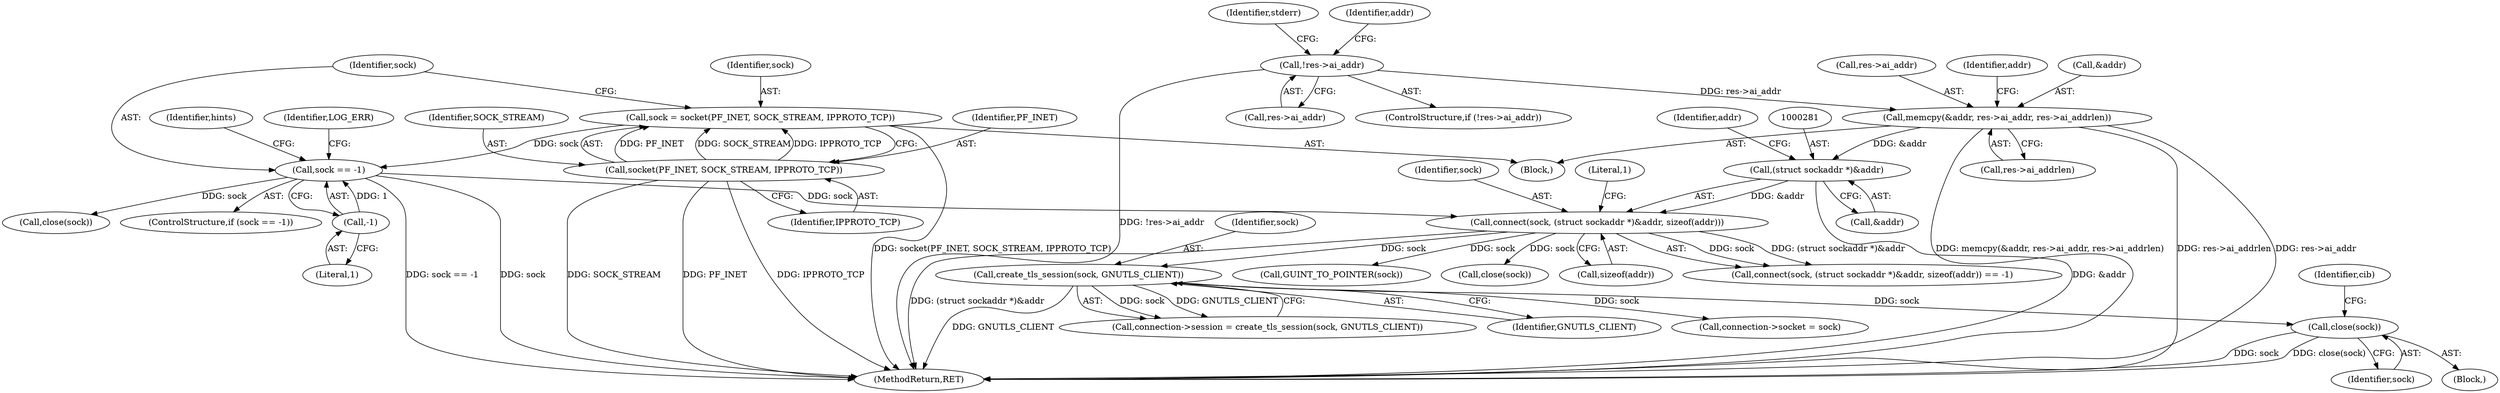 digraph "0_pacemaker_564f7cc2a51dcd2f28ab12a13394f31be5aa3c93_10@API" {
"1000331" [label="(Call,close(sock))"];
"1000314" [label="(Call,create_tls_session(sock, GNUTLS_CLIENT))"];
"1000278" [label="(Call,connect(sock, (struct sockaddr *)&addr, sizeof(addr)))"];
"1000158" [label="(Call,sock == -1)"];
"1000151" [label="(Call,sock = socket(PF_INET, SOCK_STREAM, IPPROTO_TCP))"];
"1000153" [label="(Call,socket(PF_INET, SOCK_STREAM, IPPROTO_TCP))"];
"1000160" [label="(Call,-1)"];
"1000280" [label="(Call,(struct sockaddr *)&addr)"];
"1000259" [label="(Call,memcpy(&addr, res->ai_addr, res->ai_addrlen))"];
"1000249" [label="(Call,!res->ai_addr)"];
"1000285" [label="(Identifier,addr)"];
"1000284" [label="(Call,sizeof(addr))"];
"1000110" [label="(Block,)"];
"1000159" [label="(Identifier,sock)"];
"1000250" [label="(Call,res->ai_addr)"];
"1000277" [label="(Call,connect(sock, (struct sockaddr *)&addr, sizeof(addr)) == -1)"];
"1000158" [label="(Call,sock == -1)"];
"1000227" [label="(Call,close(sock))"];
"1000332" [label="(Identifier,sock)"];
"1000282" [label="(Call,&addr)"];
"1000153" [label="(Call,socket(PF_INET, SOCK_STREAM, IPPROTO_TCP))"];
"1000151" [label="(Call,sock = socket(PF_INET, SOCK_STREAM, IPPROTO_TCP))"];
"1000344" [label="(Call,GUINT_TO_POINTER(sock))"];
"1000270" [label="(Identifier,addr)"];
"1000255" [label="(Identifier,stderr)"];
"1000331" [label="(Call,close(sock))"];
"1000261" [label="(Identifier,addr)"];
"1000278" [label="(Call,connect(sock, (struct sockaddr *)&addr, sizeof(addr)))"];
"1000265" [label="(Call,res->ai_addrlen)"];
"1000473" [label="(MethodReturn,RET)"];
"1000160" [label="(Call,-1)"];
"1000164" [label="(Identifier,LOG_ERR)"];
"1000280" [label="(Call,(struct sockaddr *)&addr)"];
"1000315" [label="(Identifier,sock)"];
"1000154" [label="(Identifier,PF_INET)"];
"1000161" [label="(Literal,1)"];
"1000155" [label="(Identifier,SOCK_STREAM)"];
"1000152" [label="(Identifier,sock)"];
"1000279" [label="(Identifier,sock)"];
"1000157" [label="(ControlStructure,if (sock == -1))"];
"1000260" [label="(Call,&addr)"];
"1000287" [label="(Literal,1)"];
"1000248" [label="(ControlStructure,if (!res->ai_addr))"];
"1000296" [label="(Call,close(sock))"];
"1000453" [label="(Call,connection->socket = sock)"];
"1000314" [label="(Call,create_tls_session(sock, GNUTLS_CLIENT))"];
"1000156" [label="(Identifier,IPPROTO_TCP)"];
"1000249" [label="(Call,!res->ai_addr)"];
"1000334" [label="(Identifier,cib)"];
"1000262" [label="(Call,res->ai_addr)"];
"1000323" [label="(Block,)"];
"1000316" [label="(Identifier,GNUTLS_CLIENT)"];
"1000310" [label="(Call,connection->session = create_tls_session(sock, GNUTLS_CLIENT))"];
"1000259" [label="(Call,memcpy(&addr, res->ai_addr, res->ai_addrlen))"];
"1000171" [label="(Identifier,hints)"];
"1000331" -> "1000323"  [label="AST: "];
"1000331" -> "1000332"  [label="CFG: "];
"1000332" -> "1000331"  [label="AST: "];
"1000334" -> "1000331"  [label="CFG: "];
"1000331" -> "1000473"  [label="DDG: close(sock)"];
"1000331" -> "1000473"  [label="DDG: sock"];
"1000314" -> "1000331"  [label="DDG: sock"];
"1000314" -> "1000310"  [label="AST: "];
"1000314" -> "1000316"  [label="CFG: "];
"1000315" -> "1000314"  [label="AST: "];
"1000316" -> "1000314"  [label="AST: "];
"1000310" -> "1000314"  [label="CFG: "];
"1000314" -> "1000473"  [label="DDG: GNUTLS_CLIENT"];
"1000314" -> "1000310"  [label="DDG: sock"];
"1000314" -> "1000310"  [label="DDG: GNUTLS_CLIENT"];
"1000278" -> "1000314"  [label="DDG: sock"];
"1000314" -> "1000453"  [label="DDG: sock"];
"1000278" -> "1000277"  [label="AST: "];
"1000278" -> "1000284"  [label="CFG: "];
"1000279" -> "1000278"  [label="AST: "];
"1000280" -> "1000278"  [label="AST: "];
"1000284" -> "1000278"  [label="AST: "];
"1000287" -> "1000278"  [label="CFG: "];
"1000278" -> "1000473"  [label="DDG: (struct sockaddr *)&addr"];
"1000278" -> "1000277"  [label="DDG: sock"];
"1000278" -> "1000277"  [label="DDG: (struct sockaddr *)&addr"];
"1000158" -> "1000278"  [label="DDG: sock"];
"1000280" -> "1000278"  [label="DDG: &addr"];
"1000278" -> "1000296"  [label="DDG: sock"];
"1000278" -> "1000344"  [label="DDG: sock"];
"1000158" -> "1000157"  [label="AST: "];
"1000158" -> "1000160"  [label="CFG: "];
"1000159" -> "1000158"  [label="AST: "];
"1000160" -> "1000158"  [label="AST: "];
"1000164" -> "1000158"  [label="CFG: "];
"1000171" -> "1000158"  [label="CFG: "];
"1000158" -> "1000473"  [label="DDG: sock"];
"1000158" -> "1000473"  [label="DDG: sock == -1"];
"1000151" -> "1000158"  [label="DDG: sock"];
"1000160" -> "1000158"  [label="DDG: 1"];
"1000158" -> "1000227"  [label="DDG: sock"];
"1000151" -> "1000110"  [label="AST: "];
"1000151" -> "1000153"  [label="CFG: "];
"1000152" -> "1000151"  [label="AST: "];
"1000153" -> "1000151"  [label="AST: "];
"1000159" -> "1000151"  [label="CFG: "];
"1000151" -> "1000473"  [label="DDG: socket(PF_INET, SOCK_STREAM, IPPROTO_TCP)"];
"1000153" -> "1000151"  [label="DDG: PF_INET"];
"1000153" -> "1000151"  [label="DDG: SOCK_STREAM"];
"1000153" -> "1000151"  [label="DDG: IPPROTO_TCP"];
"1000153" -> "1000156"  [label="CFG: "];
"1000154" -> "1000153"  [label="AST: "];
"1000155" -> "1000153"  [label="AST: "];
"1000156" -> "1000153"  [label="AST: "];
"1000153" -> "1000473"  [label="DDG: SOCK_STREAM"];
"1000153" -> "1000473"  [label="DDG: PF_INET"];
"1000153" -> "1000473"  [label="DDG: IPPROTO_TCP"];
"1000160" -> "1000161"  [label="CFG: "];
"1000161" -> "1000160"  [label="AST: "];
"1000280" -> "1000282"  [label="CFG: "];
"1000281" -> "1000280"  [label="AST: "];
"1000282" -> "1000280"  [label="AST: "];
"1000285" -> "1000280"  [label="CFG: "];
"1000280" -> "1000473"  [label="DDG: &addr"];
"1000259" -> "1000280"  [label="DDG: &addr"];
"1000259" -> "1000110"  [label="AST: "];
"1000259" -> "1000265"  [label="CFG: "];
"1000260" -> "1000259"  [label="AST: "];
"1000262" -> "1000259"  [label="AST: "];
"1000265" -> "1000259"  [label="AST: "];
"1000270" -> "1000259"  [label="CFG: "];
"1000259" -> "1000473"  [label="DDG: memcpy(&addr, res->ai_addr, res->ai_addrlen)"];
"1000259" -> "1000473"  [label="DDG: res->ai_addrlen"];
"1000259" -> "1000473"  [label="DDG: res->ai_addr"];
"1000249" -> "1000259"  [label="DDG: res->ai_addr"];
"1000249" -> "1000248"  [label="AST: "];
"1000249" -> "1000250"  [label="CFG: "];
"1000250" -> "1000249"  [label="AST: "];
"1000255" -> "1000249"  [label="CFG: "];
"1000261" -> "1000249"  [label="CFG: "];
"1000249" -> "1000473"  [label="DDG: !res->ai_addr"];
}
